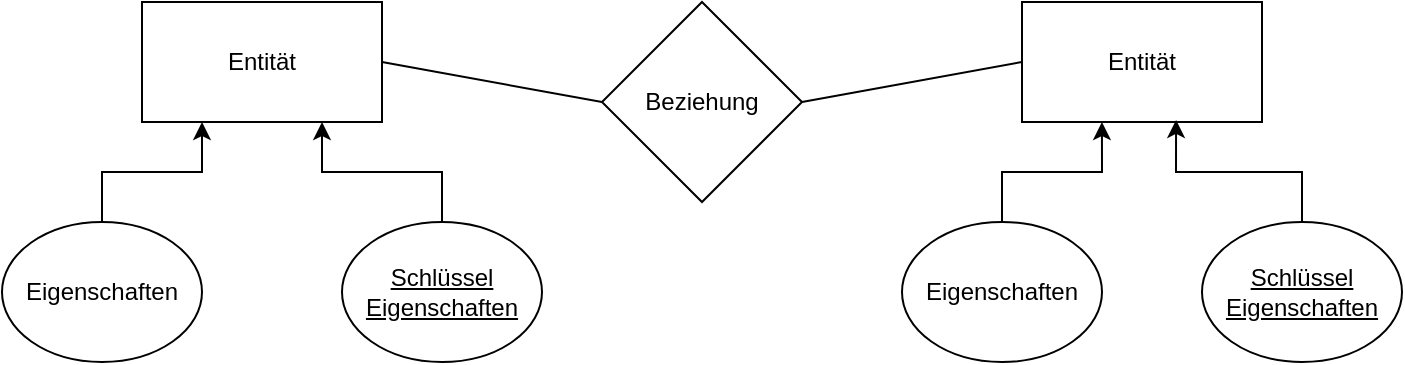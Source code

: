 <mxfile version="24.7.7">
  <diagram name="Seite-1" id="1ZB6A0_unY6Y0Z1B2tjH">
    <mxGraphModel dx="1386" dy="791" grid="1" gridSize="10" guides="1" tooltips="1" connect="1" arrows="1" fold="1" page="1" pageScale="1" pageWidth="827" pageHeight="1169" math="0" shadow="0">
      <root>
        <mxCell id="0" />
        <mxCell id="1" parent="0" />
        <mxCell id="O7FV5Fcs9uyQjyEjQ1Sg-1" value="Entität" style="rounded=0;whiteSpace=wrap;html=1;" vertex="1" parent="1">
          <mxGeometry x="80" y="160" width="120" height="60" as="geometry" />
        </mxCell>
        <mxCell id="O7FV5Fcs9uyQjyEjQ1Sg-2" value="Beziehung" style="rhombus;whiteSpace=wrap;html=1;" vertex="1" parent="1">
          <mxGeometry x="310" y="160" width="100" height="100" as="geometry" />
        </mxCell>
        <mxCell id="O7FV5Fcs9uyQjyEjQ1Sg-3" value="Entität" style="rounded=0;whiteSpace=wrap;html=1;" vertex="1" parent="1">
          <mxGeometry x="520" y="160" width="120" height="60" as="geometry" />
        </mxCell>
        <mxCell id="O7FV5Fcs9uyQjyEjQ1Sg-6" style="edgeStyle=orthogonalEdgeStyle;rounded=0;orthogonalLoop=1;jettySize=auto;html=1;entryX=0.25;entryY=1;entryDx=0;entryDy=0;" edge="1" parent="1" source="O7FV5Fcs9uyQjyEjQ1Sg-4" target="O7FV5Fcs9uyQjyEjQ1Sg-1">
          <mxGeometry relative="1" as="geometry" />
        </mxCell>
        <mxCell id="O7FV5Fcs9uyQjyEjQ1Sg-4" value="Eigenschaften" style="ellipse;whiteSpace=wrap;html=1;" vertex="1" parent="1">
          <mxGeometry x="10" y="270" width="100" height="70" as="geometry" />
        </mxCell>
        <mxCell id="O7FV5Fcs9uyQjyEjQ1Sg-7" style="edgeStyle=orthogonalEdgeStyle;rounded=0;orthogonalLoop=1;jettySize=auto;html=1;entryX=0.75;entryY=1;entryDx=0;entryDy=0;" edge="1" parent="1" source="O7FV5Fcs9uyQjyEjQ1Sg-5" target="O7FV5Fcs9uyQjyEjQ1Sg-1">
          <mxGeometry relative="1" as="geometry" />
        </mxCell>
        <mxCell id="O7FV5Fcs9uyQjyEjQ1Sg-5" value="&lt;u&gt;Schlüssel Eigenschaften&lt;/u&gt;" style="ellipse;whiteSpace=wrap;html=1;" vertex="1" parent="1">
          <mxGeometry x="180" y="270" width="100" height="70" as="geometry" />
        </mxCell>
        <mxCell id="O7FV5Fcs9uyQjyEjQ1Sg-12" value="" style="endArrow=none;html=1;rounded=0;exitX=1;exitY=0.5;exitDx=0;exitDy=0;entryX=0;entryY=0.5;entryDx=0;entryDy=0;" edge="1" parent="1" source="O7FV5Fcs9uyQjyEjQ1Sg-1" target="O7FV5Fcs9uyQjyEjQ1Sg-2">
          <mxGeometry width="50" height="50" relative="1" as="geometry">
            <mxPoint x="390" y="430" as="sourcePoint" />
            <mxPoint x="440" y="380" as="targetPoint" />
          </mxGeometry>
        </mxCell>
        <mxCell id="O7FV5Fcs9uyQjyEjQ1Sg-13" value="" style="endArrow=none;html=1;rounded=0;exitX=1;exitY=0.5;exitDx=0;exitDy=0;entryX=0;entryY=0.5;entryDx=0;entryDy=0;" edge="1" parent="1" source="O7FV5Fcs9uyQjyEjQ1Sg-2" target="O7FV5Fcs9uyQjyEjQ1Sg-3">
          <mxGeometry width="50" height="50" relative="1" as="geometry">
            <mxPoint x="390" y="430" as="sourcePoint" />
            <mxPoint x="440" y="380" as="targetPoint" />
          </mxGeometry>
        </mxCell>
        <mxCell id="O7FV5Fcs9uyQjyEjQ1Sg-14" value="Eigenschaften" style="ellipse;whiteSpace=wrap;html=1;" vertex="1" parent="1">
          <mxGeometry x="460" y="270" width="100" height="70" as="geometry" />
        </mxCell>
        <mxCell id="O7FV5Fcs9uyQjyEjQ1Sg-15" value="&lt;u&gt;Schlüssel Eigenschaften&lt;/u&gt;" style="ellipse;whiteSpace=wrap;html=1;" vertex="1" parent="1">
          <mxGeometry x="610" y="270" width="100" height="70" as="geometry" />
        </mxCell>
        <mxCell id="O7FV5Fcs9uyQjyEjQ1Sg-16" style="edgeStyle=orthogonalEdgeStyle;rounded=0;orthogonalLoop=1;jettySize=auto;html=1;entryX=0.333;entryY=1;entryDx=0;entryDy=0;entryPerimeter=0;" edge="1" parent="1" source="O7FV5Fcs9uyQjyEjQ1Sg-14" target="O7FV5Fcs9uyQjyEjQ1Sg-3">
          <mxGeometry relative="1" as="geometry" />
        </mxCell>
        <mxCell id="O7FV5Fcs9uyQjyEjQ1Sg-17" style="edgeStyle=orthogonalEdgeStyle;rounded=0;orthogonalLoop=1;jettySize=auto;html=1;entryX=0.642;entryY=0.983;entryDx=0;entryDy=0;entryPerimeter=0;" edge="1" parent="1" source="O7FV5Fcs9uyQjyEjQ1Sg-15" target="O7FV5Fcs9uyQjyEjQ1Sg-3">
          <mxGeometry relative="1" as="geometry" />
        </mxCell>
      </root>
    </mxGraphModel>
  </diagram>
</mxfile>

